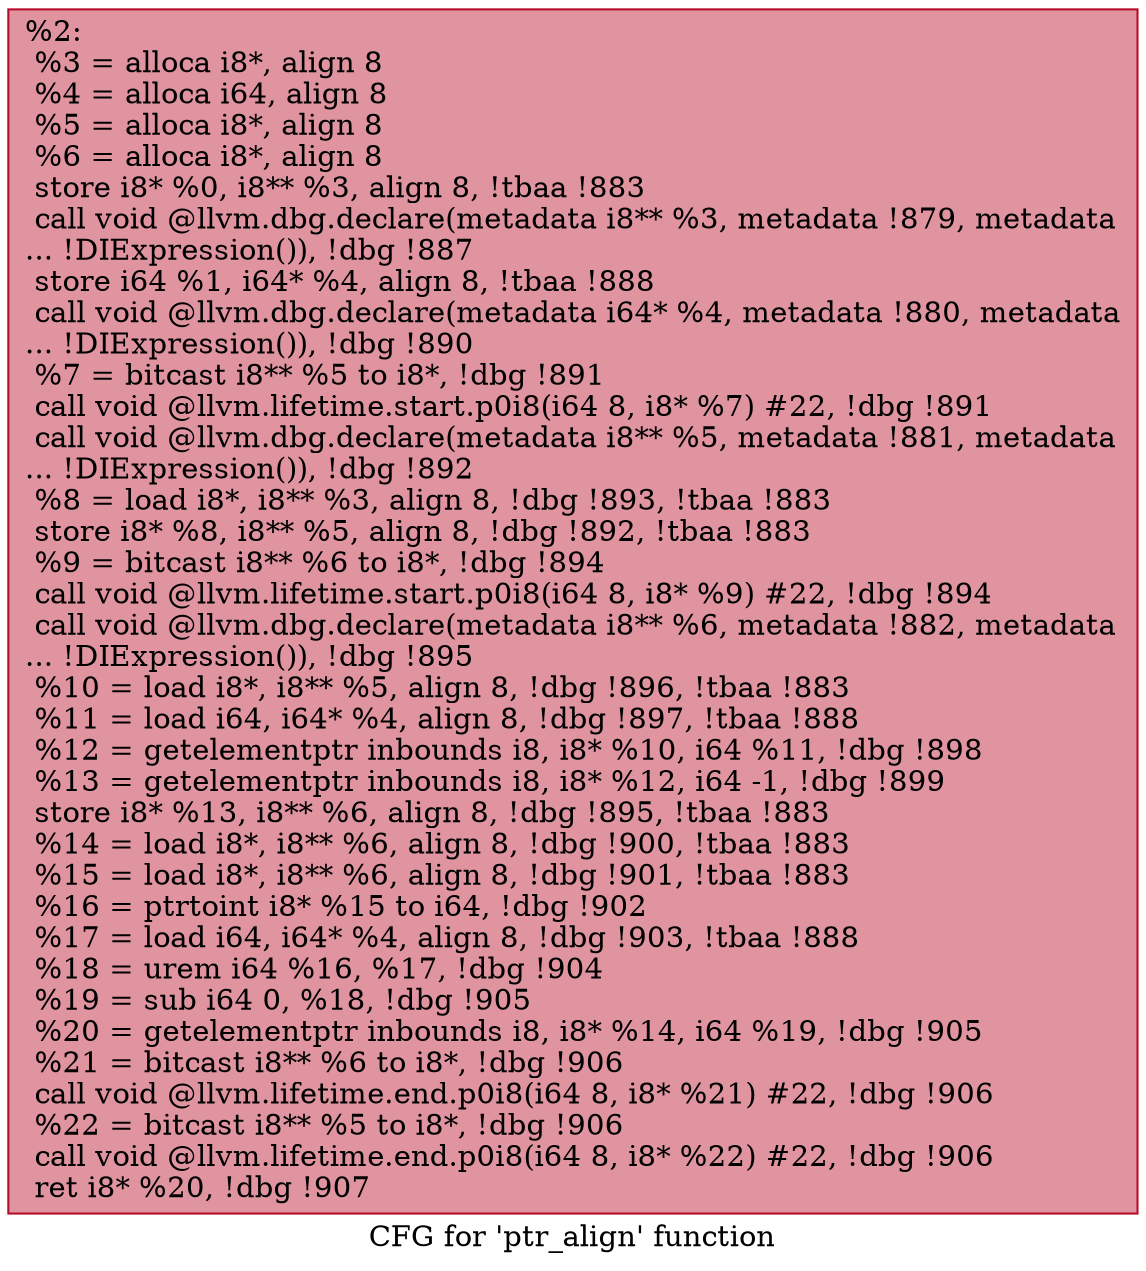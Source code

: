 digraph "CFG for 'ptr_align' function" {
	label="CFG for 'ptr_align' function";

	Node0x120f130 [shape=record,color="#b70d28ff", style=filled, fillcolor="#b70d2870",label="{%2:\l  %3 = alloca i8*, align 8\l  %4 = alloca i64, align 8\l  %5 = alloca i8*, align 8\l  %6 = alloca i8*, align 8\l  store i8* %0, i8** %3, align 8, !tbaa !883\l  call void @llvm.dbg.declare(metadata i8** %3, metadata !879, metadata\l... !DIExpression()), !dbg !887\l  store i64 %1, i64* %4, align 8, !tbaa !888\l  call void @llvm.dbg.declare(metadata i64* %4, metadata !880, metadata\l... !DIExpression()), !dbg !890\l  %7 = bitcast i8** %5 to i8*, !dbg !891\l  call void @llvm.lifetime.start.p0i8(i64 8, i8* %7) #22, !dbg !891\l  call void @llvm.dbg.declare(metadata i8** %5, metadata !881, metadata\l... !DIExpression()), !dbg !892\l  %8 = load i8*, i8** %3, align 8, !dbg !893, !tbaa !883\l  store i8* %8, i8** %5, align 8, !dbg !892, !tbaa !883\l  %9 = bitcast i8** %6 to i8*, !dbg !894\l  call void @llvm.lifetime.start.p0i8(i64 8, i8* %9) #22, !dbg !894\l  call void @llvm.dbg.declare(metadata i8** %6, metadata !882, metadata\l... !DIExpression()), !dbg !895\l  %10 = load i8*, i8** %5, align 8, !dbg !896, !tbaa !883\l  %11 = load i64, i64* %4, align 8, !dbg !897, !tbaa !888\l  %12 = getelementptr inbounds i8, i8* %10, i64 %11, !dbg !898\l  %13 = getelementptr inbounds i8, i8* %12, i64 -1, !dbg !899\l  store i8* %13, i8** %6, align 8, !dbg !895, !tbaa !883\l  %14 = load i8*, i8** %6, align 8, !dbg !900, !tbaa !883\l  %15 = load i8*, i8** %6, align 8, !dbg !901, !tbaa !883\l  %16 = ptrtoint i8* %15 to i64, !dbg !902\l  %17 = load i64, i64* %4, align 8, !dbg !903, !tbaa !888\l  %18 = urem i64 %16, %17, !dbg !904\l  %19 = sub i64 0, %18, !dbg !905\l  %20 = getelementptr inbounds i8, i8* %14, i64 %19, !dbg !905\l  %21 = bitcast i8** %6 to i8*, !dbg !906\l  call void @llvm.lifetime.end.p0i8(i64 8, i8* %21) #22, !dbg !906\l  %22 = bitcast i8** %5 to i8*, !dbg !906\l  call void @llvm.lifetime.end.p0i8(i64 8, i8* %22) #22, !dbg !906\l  ret i8* %20, !dbg !907\l}"];
}

